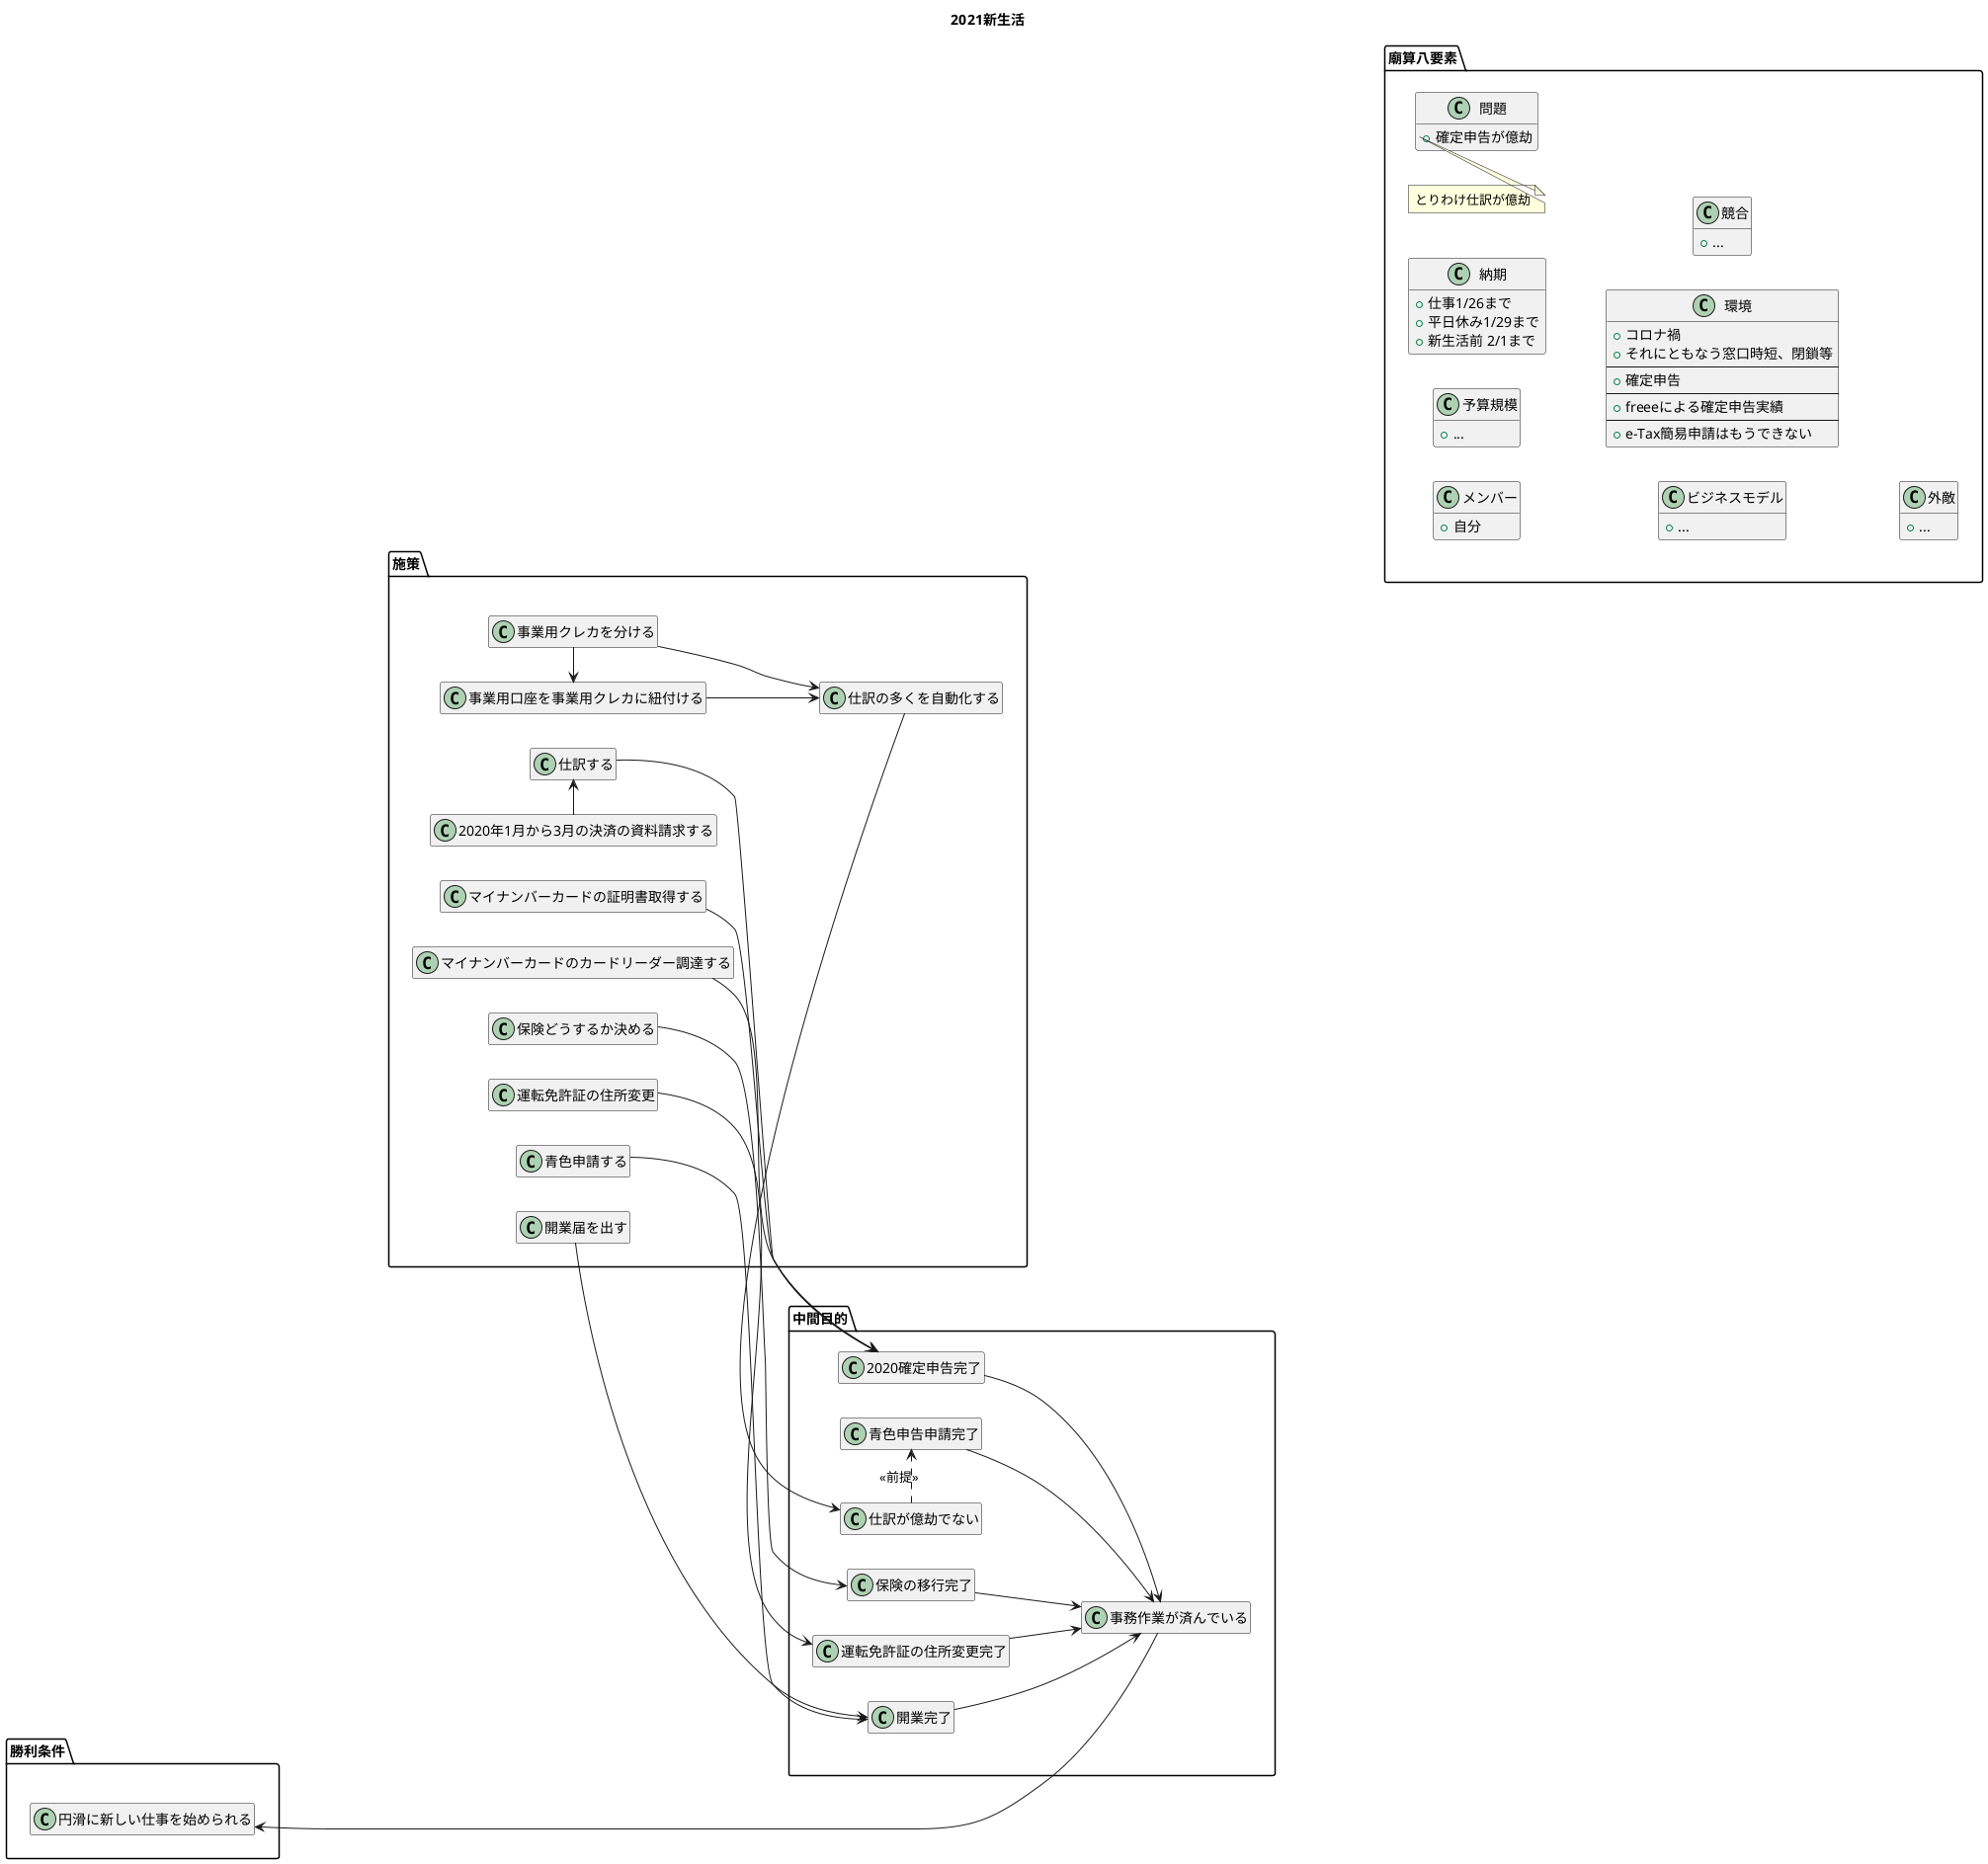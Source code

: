 @startuml

title 2021新生活

hide empty members
skinparam class {
  BackgroundColor<<deprecated>> Grey
  BackgroundColor<<done>> Cyan
  BackgroundColor<<new>> Yellow
}

left to right direction


package 勝利条件 {
  class 円滑に新しい仕事を始められる
}

package 中間目的 {
  class 事務作業が済んでいる
  事務作業が済んでいる --> 円滑に新しい仕事を始められる
  class 開業完了
  開業完了 --> 事務作業が済んでいる
  class 青色申告申請完了
  青色申告申請完了 --> 事務作業が済んでいる
  class 仕訳が億劫でない
  仕訳が億劫でない .> 青色申告申請完了:<<前提>>
  class 保険の移行完了
  保険の移行完了 --> 事務作業が済んでいる
  class 運転免許証の住所変更完了
  運転免許証の住所変更完了 --> 事務作業が済んでいる
  class 2020確定申告完了
  2020確定申告完了 --> 事務作業が済んでいる
}

package 施策 {
  class 開業届を出す
  開業届を出す --> 開業完了
  class 青色申請する
  青色申請する --> 開業完了
  仕訳の多くを自動化する-> 仕訳が億劫でない
  事業用クレカを分ける --> 仕訳の多くを自動化する
  事業用口座を事業用クレカに紐付ける --> 仕訳の多くを自動化する
  事業用クレカを分ける -> 事業用口座を事業用クレカに紐付ける

  class 保険どうするか決める
  保険どうするか決める --> 保険の移行完了
  class 運転免許証の住所変更
  運転免許証の住所変更 --> 運転免許証の住所変更完了

  仕訳する -> 2020確定申告完了
  2020年1月から3月の決済の資料請求する -> 仕訳する
  マイナンバーカードの証明書取得する -> 2020確定申告完了
  マイナンバーカードのカードリーダー調達する -> 2020確定申告完了
}

package 廟算八要素 {
  class メンバー {
   + 自分
  }
  class 予算規模 {
   + ...
  }
  class 納期 {
   + 仕事1/26まで
   + 平日休み1/29まで
   + 新生活前 2/1まで
  }
  class ビジネスモデル {
   + ...
  }
  class 環境 {
   + コロナ禍
   + それにともなう窓口時短、閉鎖等
   --
   + 確定申告
   --
   + freeeによる確定申告実績
   --
   + e-Tax簡易申請はもうできない
  }

  class 競合 {
   + ...
  }
  class 外敵 {
   + ...
  }
  class 問題 {
   + 確定申告が億劫
  }
  note right of 問題::確定申告が億劫
  とりわけ仕訳が億劫
  end note
}

中間目的 --u[hidden]--> 勝利条件
施策 --u[hidden]--> 中間目的
廟算八要素 ---u[hidden]--> 施策

@enduml
